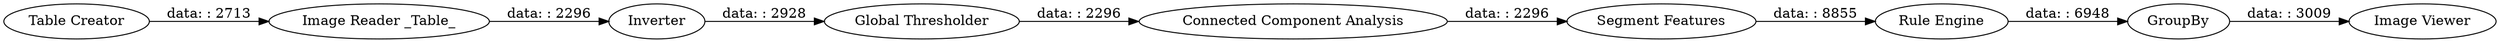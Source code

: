 digraph {
	"-8436088437584889841_6" [label="Segment Features"]
	"-8436088437584889841_2" [label="Image Reader _Table_"]
	"-8436088437584889841_8" [label=GroupBy]
	"-8436088437584889841_1" [label="Table Creator"]
	"-8436088437584889841_9" [label="Image Viewer"]
	"-8436088437584889841_4" [label="Global Thresholder"]
	"-8436088437584889841_7" [label="Rule Engine"]
	"-8436088437584889841_3" [label=Inverter]
	"-8436088437584889841_5" [label="Connected Component Analysis"]
	"-8436088437584889841_7" -> "-8436088437584889841_8" [label="data: : 6948"]
	"-8436088437584889841_2" -> "-8436088437584889841_3" [label="data: : 2296"]
	"-8436088437584889841_4" -> "-8436088437584889841_5" [label="data: : 2296"]
	"-8436088437584889841_5" -> "-8436088437584889841_6" [label="data: : 2296"]
	"-8436088437584889841_6" -> "-8436088437584889841_7" [label="data: : 8855"]
	"-8436088437584889841_8" -> "-8436088437584889841_9" [label="data: : 3009"]
	"-8436088437584889841_3" -> "-8436088437584889841_4" [label="data: : 2928"]
	"-8436088437584889841_1" -> "-8436088437584889841_2" [label="data: : 2713"]
	rankdir=LR
}
